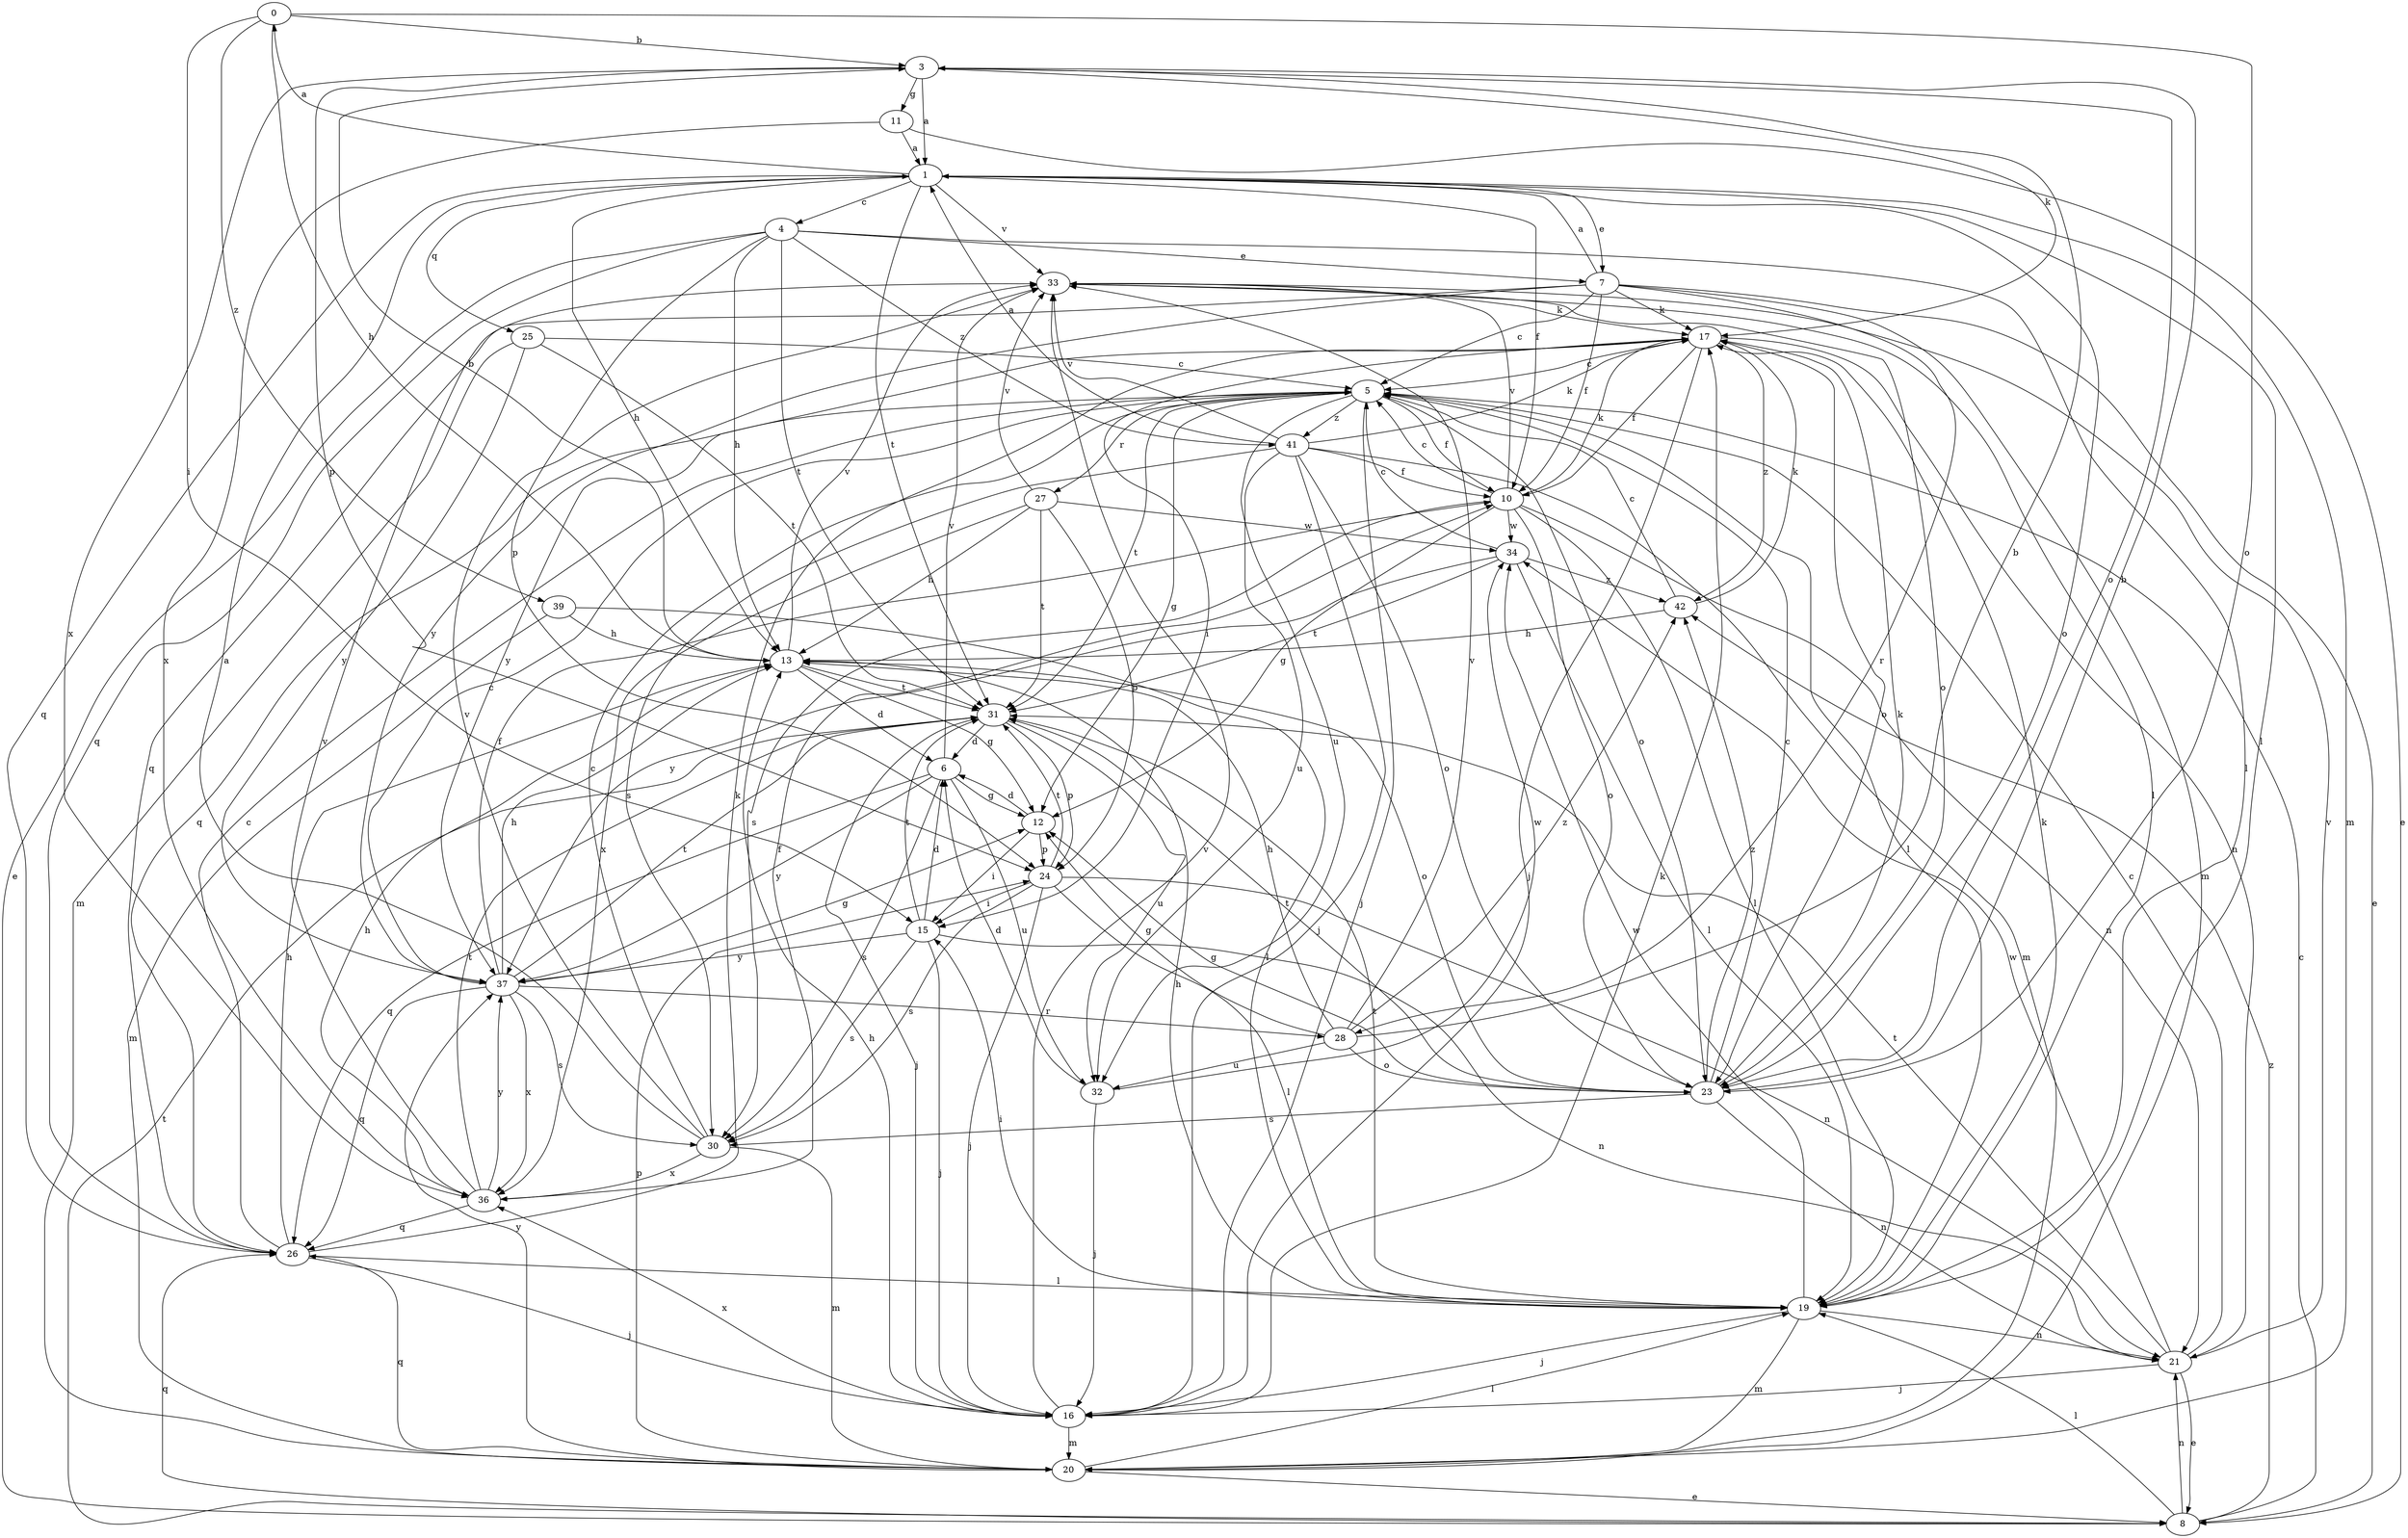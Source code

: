 strict digraph  {
0;
1;
3;
4;
5;
6;
7;
8;
10;
11;
12;
13;
15;
16;
17;
19;
20;
21;
23;
24;
25;
26;
27;
28;
30;
31;
32;
33;
34;
36;
37;
39;
41;
42;
0 -> 3  [label=b];
0 -> 13  [label=h];
0 -> 15  [label=i];
0 -> 23  [label=o];
0 -> 39  [label=z];
1 -> 0  [label=a];
1 -> 4  [label=c];
1 -> 7  [label=e];
1 -> 10  [label=f];
1 -> 13  [label=h];
1 -> 19  [label=l];
1 -> 20  [label=m];
1 -> 23  [label=o];
1 -> 25  [label=q];
1 -> 26  [label=q];
1 -> 31  [label=t];
1 -> 33  [label=v];
3 -> 1  [label=a];
3 -> 11  [label=g];
3 -> 17  [label=k];
3 -> 23  [label=o];
3 -> 24  [label=p];
3 -> 36  [label=x];
4 -> 7  [label=e];
4 -> 8  [label=e];
4 -> 13  [label=h];
4 -> 19  [label=l];
4 -> 24  [label=p];
4 -> 26  [label=q];
4 -> 31  [label=t];
4 -> 41  [label=z];
5 -> 10  [label=f];
5 -> 12  [label=g];
5 -> 16  [label=j];
5 -> 19  [label=l];
5 -> 23  [label=o];
5 -> 26  [label=q];
5 -> 27  [label=r];
5 -> 31  [label=t];
5 -> 32  [label=u];
5 -> 41  [label=z];
6 -> 12  [label=g];
6 -> 26  [label=q];
6 -> 30  [label=s];
6 -> 32  [label=u];
6 -> 33  [label=v];
6 -> 37  [label=y];
7 -> 1  [label=a];
7 -> 5  [label=c];
7 -> 8  [label=e];
7 -> 10  [label=f];
7 -> 17  [label=k];
7 -> 20  [label=m];
7 -> 26  [label=q];
7 -> 28  [label=r];
7 -> 37  [label=y];
8 -> 5  [label=c];
8 -> 19  [label=l];
8 -> 21  [label=n];
8 -> 26  [label=q];
8 -> 31  [label=t];
8 -> 42  [label=z];
10 -> 5  [label=c];
10 -> 12  [label=g];
10 -> 17  [label=k];
10 -> 19  [label=l];
10 -> 21  [label=n];
10 -> 23  [label=o];
10 -> 30  [label=s];
10 -> 33  [label=v];
10 -> 34  [label=w];
11 -> 1  [label=a];
11 -> 8  [label=e];
11 -> 36  [label=x];
12 -> 6  [label=d];
12 -> 15  [label=i];
12 -> 24  [label=p];
13 -> 3  [label=b];
13 -> 6  [label=d];
13 -> 12  [label=g];
13 -> 23  [label=o];
13 -> 31  [label=t];
13 -> 33  [label=v];
15 -> 6  [label=d];
15 -> 16  [label=j];
15 -> 21  [label=n];
15 -> 30  [label=s];
15 -> 31  [label=t];
15 -> 37  [label=y];
16 -> 13  [label=h];
16 -> 17  [label=k];
16 -> 20  [label=m];
16 -> 33  [label=v];
16 -> 36  [label=x];
17 -> 5  [label=c];
17 -> 10  [label=f];
17 -> 15  [label=i];
17 -> 16  [label=j];
17 -> 21  [label=n];
17 -> 23  [label=o];
17 -> 37  [label=y];
17 -> 42  [label=z];
19 -> 13  [label=h];
19 -> 15  [label=i];
19 -> 16  [label=j];
19 -> 17  [label=k];
19 -> 20  [label=m];
19 -> 21  [label=n];
19 -> 31  [label=t];
19 -> 34  [label=w];
20 -> 8  [label=e];
20 -> 19  [label=l];
20 -> 24  [label=p];
20 -> 26  [label=q];
20 -> 37  [label=y];
21 -> 5  [label=c];
21 -> 8  [label=e];
21 -> 16  [label=j];
21 -> 31  [label=t];
21 -> 33  [label=v];
21 -> 34  [label=w];
23 -> 3  [label=b];
23 -> 5  [label=c];
23 -> 12  [label=g];
23 -> 17  [label=k];
23 -> 21  [label=n];
23 -> 30  [label=s];
23 -> 31  [label=t];
23 -> 42  [label=z];
24 -> 15  [label=i];
24 -> 16  [label=j];
24 -> 19  [label=l];
24 -> 21  [label=n];
24 -> 30  [label=s];
24 -> 31  [label=t];
25 -> 5  [label=c];
25 -> 20  [label=m];
25 -> 31  [label=t];
25 -> 37  [label=y];
26 -> 5  [label=c];
26 -> 13  [label=h];
26 -> 16  [label=j];
26 -> 17  [label=k];
26 -> 19  [label=l];
27 -> 13  [label=h];
27 -> 24  [label=p];
27 -> 31  [label=t];
27 -> 33  [label=v];
27 -> 34  [label=w];
27 -> 36  [label=x];
28 -> 3  [label=b];
28 -> 12  [label=g];
28 -> 13  [label=h];
28 -> 23  [label=o];
28 -> 32  [label=u];
28 -> 33  [label=v];
28 -> 42  [label=z];
30 -> 1  [label=a];
30 -> 5  [label=c];
30 -> 20  [label=m];
30 -> 33  [label=v];
30 -> 36  [label=x];
31 -> 6  [label=d];
31 -> 16  [label=j];
31 -> 24  [label=p];
31 -> 32  [label=u];
32 -> 6  [label=d];
32 -> 16  [label=j];
32 -> 34  [label=w];
33 -> 17  [label=k];
33 -> 19  [label=l];
33 -> 23  [label=o];
34 -> 5  [label=c];
34 -> 19  [label=l];
34 -> 31  [label=t];
34 -> 37  [label=y];
34 -> 42  [label=z];
36 -> 10  [label=f];
36 -> 13  [label=h];
36 -> 26  [label=q];
36 -> 31  [label=t];
36 -> 33  [label=v];
36 -> 37  [label=y];
37 -> 5  [label=c];
37 -> 10  [label=f];
37 -> 12  [label=g];
37 -> 13  [label=h];
37 -> 26  [label=q];
37 -> 28  [label=r];
37 -> 30  [label=s];
37 -> 31  [label=t];
37 -> 36  [label=x];
39 -> 13  [label=h];
39 -> 19  [label=l];
39 -> 20  [label=m];
41 -> 1  [label=a];
41 -> 10  [label=f];
41 -> 16  [label=j];
41 -> 17  [label=k];
41 -> 20  [label=m];
41 -> 23  [label=o];
41 -> 30  [label=s];
41 -> 32  [label=u];
41 -> 33  [label=v];
42 -> 5  [label=c];
42 -> 13  [label=h];
42 -> 17  [label=k];
}
